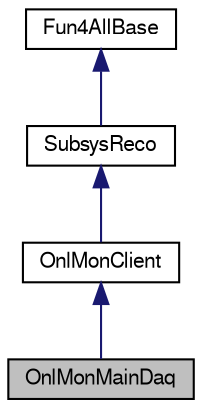 digraph "OnlMonMainDaq"
{
  bgcolor="transparent";
  edge [fontname="FreeSans",fontsize="10",labelfontname="FreeSans",labelfontsize="10"];
  node [fontname="FreeSans",fontsize="10",shape=record];
  Node1 [label="OnlMonMainDaq",height=0.2,width=0.4,color="black", fillcolor="grey75", style="filled" fontcolor="black"];
  Node2 -> Node1 [dir="back",color="midnightblue",fontsize="10",style="solid",fontname="FreeSans"];
  Node2 [label="OnlMonClient",height=0.2,width=0.4,color="black",URL="$d9/d62/classOnlMonClient.html",tooltip="Base class for the OnlMon subsystem module. "];
  Node3 -> Node2 [dir="back",color="midnightblue",fontsize="10",style="solid",fontname="FreeSans"];
  Node3 [label="SubsysReco",height=0.2,width=0.4,color="black",URL="$d0/d32/classSubsysReco.html"];
  Node4 -> Node3 [dir="back",color="midnightblue",fontsize="10",style="solid",fontname="FreeSans"];
  Node4 [label="Fun4AllBase",height=0.2,width=0.4,color="black",URL="$d5/dec/classFun4AllBase.html"];
}
